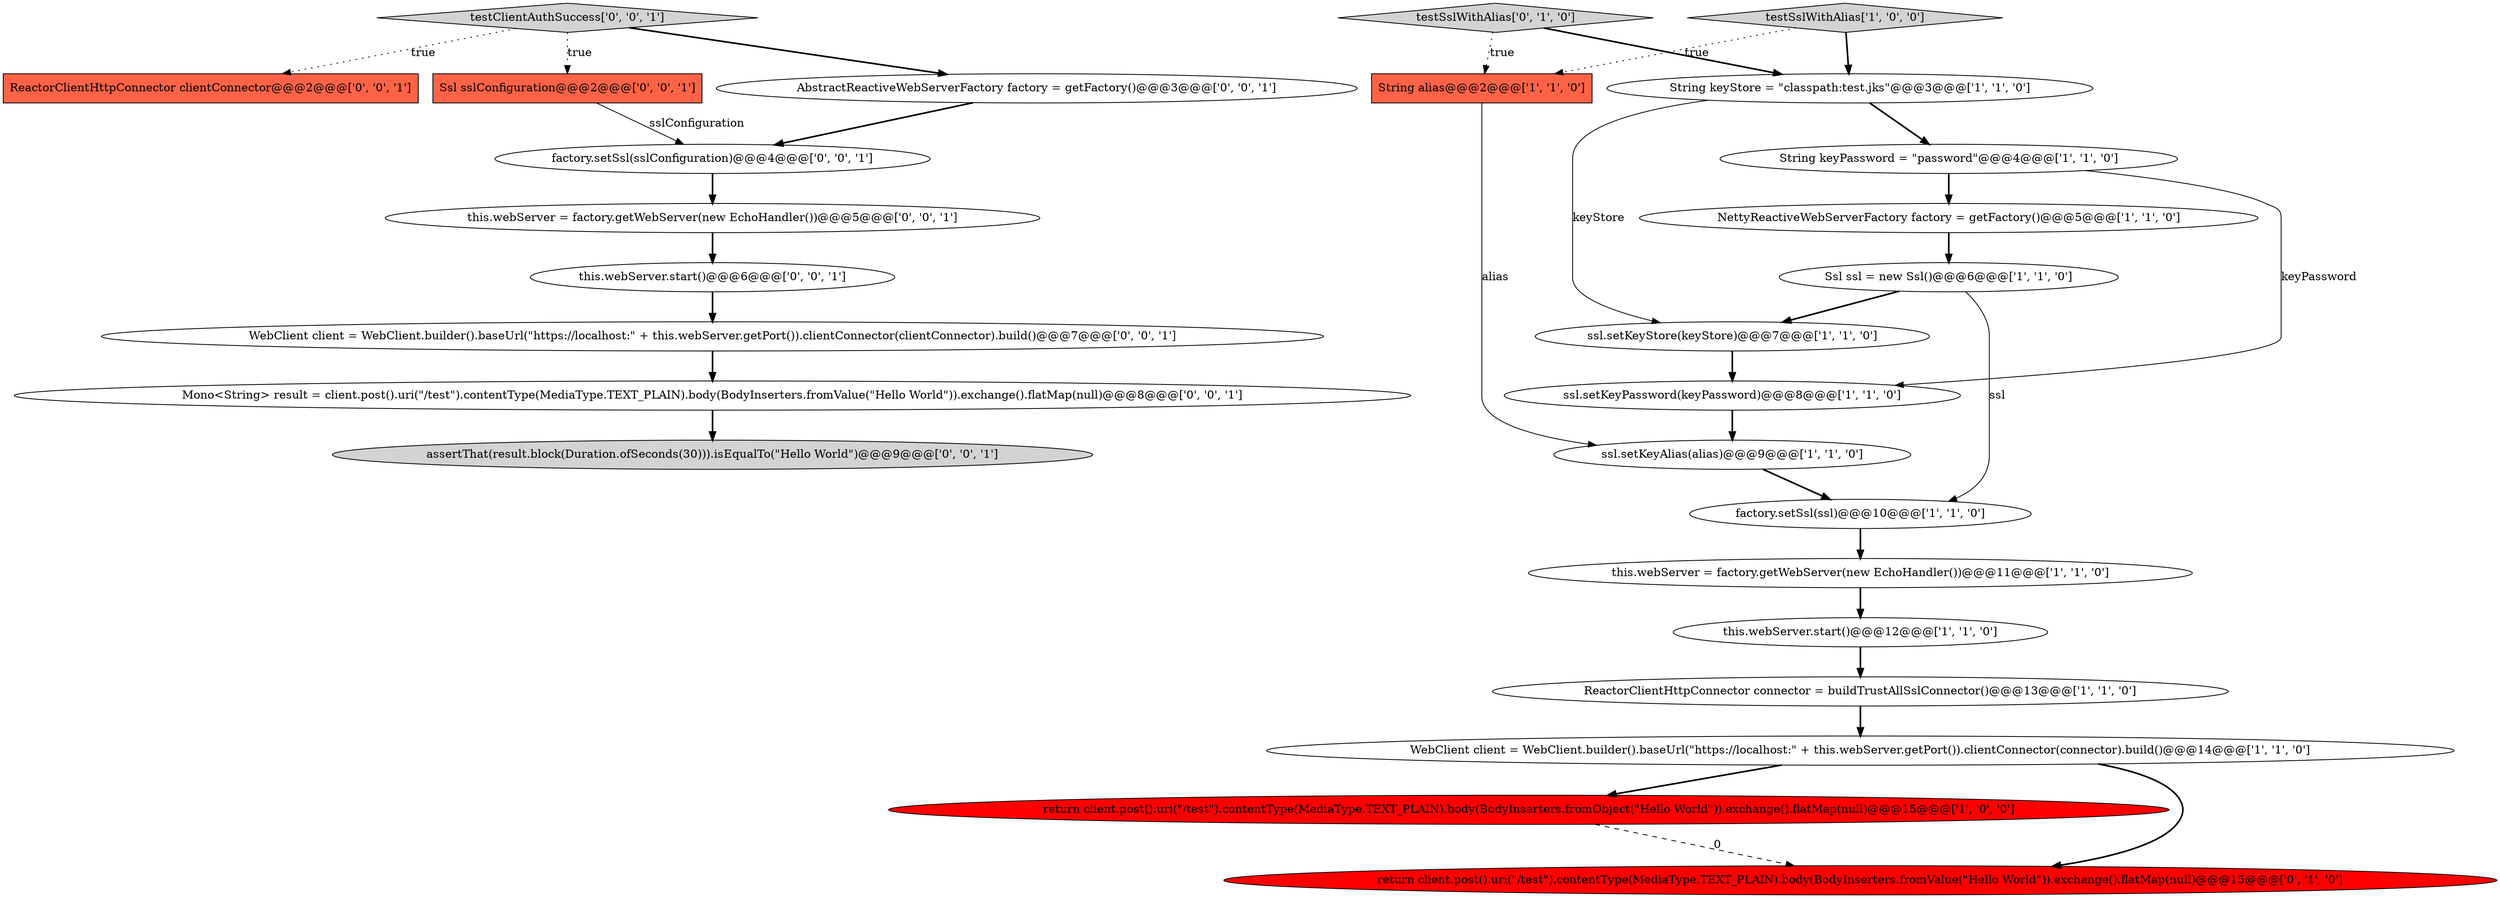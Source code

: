 digraph {
25 [style = filled, label = "ReactorClientHttpConnector clientConnector@@@2@@@['0', '0', '1']", fillcolor = tomato, shape = box image = "AAA0AAABBB3BBB"];
4 [style = filled, label = "Ssl ssl = new Ssl()@@@6@@@['1', '1', '0']", fillcolor = white, shape = ellipse image = "AAA0AAABBB1BBB"];
6 [style = filled, label = "return client.post().uri(\"/test\").contentType(MediaType.TEXT_PLAIN).body(BodyInserters.fromObject(\"Hello World\")).exchange().flatMap(null)@@@15@@@['1', '0', '0']", fillcolor = red, shape = ellipse image = "AAA1AAABBB1BBB"];
20 [style = filled, label = "this.webServer = factory.getWebServer(new EchoHandler())@@@5@@@['0', '0', '1']", fillcolor = white, shape = ellipse image = "AAA0AAABBB3BBB"];
26 [style = filled, label = "Ssl sslConfiguration@@@2@@@['0', '0', '1']", fillcolor = tomato, shape = box image = "AAA0AAABBB3BBB"];
10 [style = filled, label = "this.webServer = factory.getWebServer(new EchoHandler())@@@11@@@['1', '1', '0']", fillcolor = white, shape = ellipse image = "AAA0AAABBB1BBB"];
3 [style = filled, label = "ReactorClientHttpConnector connector = buildTrustAllSslConnector()@@@13@@@['1', '1', '0']", fillcolor = white, shape = ellipse image = "AAA0AAABBB1BBB"];
5 [style = filled, label = "factory.setSsl(ssl)@@@10@@@['1', '1', '0']", fillcolor = white, shape = ellipse image = "AAA0AAABBB1BBB"];
2 [style = filled, label = "String alias@@@2@@@['1', '1', '0']", fillcolor = tomato, shape = box image = "AAA0AAABBB1BBB"];
16 [style = filled, label = "testSslWithAlias['0', '1', '0']", fillcolor = lightgray, shape = diamond image = "AAA0AAABBB2BBB"];
12 [style = filled, label = "testSslWithAlias['1', '0', '0']", fillcolor = lightgray, shape = diamond image = "AAA0AAABBB1BBB"];
14 [style = filled, label = "NettyReactiveWebServerFactory factory = getFactory()@@@5@@@['1', '1', '0']", fillcolor = white, shape = ellipse image = "AAA0AAABBB1BBB"];
17 [style = filled, label = "AbstractReactiveWebServerFactory factory = getFactory()@@@3@@@['0', '0', '1']", fillcolor = white, shape = ellipse image = "AAA0AAABBB3BBB"];
11 [style = filled, label = "String keyStore = \"classpath:test.jks\"@@@3@@@['1', '1', '0']", fillcolor = white, shape = ellipse image = "AAA0AAABBB1BBB"];
13 [style = filled, label = "WebClient client = WebClient.builder().baseUrl(\"https://localhost:\" + this.webServer.getPort()).clientConnector(connector).build()@@@14@@@['1', '1', '0']", fillcolor = white, shape = ellipse image = "AAA0AAABBB1BBB"];
1 [style = filled, label = "ssl.setKeyAlias(alias)@@@9@@@['1', '1', '0']", fillcolor = white, shape = ellipse image = "AAA0AAABBB1BBB"];
15 [style = filled, label = "return client.post().uri(\"/test\").contentType(MediaType.TEXT_PLAIN).body(BodyInserters.fromValue(\"Hello World\")).exchange().flatMap(null)@@@15@@@['0', '1', '0']", fillcolor = red, shape = ellipse image = "AAA1AAABBB2BBB"];
22 [style = filled, label = "testClientAuthSuccess['0', '0', '1']", fillcolor = lightgray, shape = diamond image = "AAA0AAABBB3BBB"];
23 [style = filled, label = "factory.setSsl(sslConfiguration)@@@4@@@['0', '0', '1']", fillcolor = white, shape = ellipse image = "AAA0AAABBB3BBB"];
24 [style = filled, label = "Mono<String> result = client.post().uri(\"/test\").contentType(MediaType.TEXT_PLAIN).body(BodyInserters.fromValue(\"Hello World\")).exchange().flatMap(null)@@@8@@@['0', '0', '1']", fillcolor = white, shape = ellipse image = "AAA0AAABBB3BBB"];
19 [style = filled, label = "assertThat(result.block(Duration.ofSeconds(30))).isEqualTo(\"Hello World\")@@@9@@@['0', '0', '1']", fillcolor = lightgray, shape = ellipse image = "AAA0AAABBB3BBB"];
7 [style = filled, label = "ssl.setKeyPassword(keyPassword)@@@8@@@['1', '1', '0']", fillcolor = white, shape = ellipse image = "AAA0AAABBB1BBB"];
21 [style = filled, label = "WebClient client = WebClient.builder().baseUrl(\"https://localhost:\" + this.webServer.getPort()).clientConnector(clientConnector).build()@@@7@@@['0', '0', '1']", fillcolor = white, shape = ellipse image = "AAA0AAABBB3BBB"];
0 [style = filled, label = "this.webServer.start()@@@12@@@['1', '1', '0']", fillcolor = white, shape = ellipse image = "AAA0AAABBB1BBB"];
8 [style = filled, label = "String keyPassword = \"password\"@@@4@@@['1', '1', '0']", fillcolor = white, shape = ellipse image = "AAA0AAABBB1BBB"];
9 [style = filled, label = "ssl.setKeyStore(keyStore)@@@7@@@['1', '1', '0']", fillcolor = white, shape = ellipse image = "AAA0AAABBB1BBB"];
18 [style = filled, label = "this.webServer.start()@@@6@@@['0', '0', '1']", fillcolor = white, shape = ellipse image = "AAA0AAABBB3BBB"];
1->5 [style = bold, label=""];
0->3 [style = bold, label=""];
4->9 [style = bold, label=""];
5->10 [style = bold, label=""];
23->20 [style = bold, label=""];
7->1 [style = bold, label=""];
16->11 [style = bold, label=""];
24->19 [style = bold, label=""];
16->2 [style = dotted, label="true"];
22->25 [style = dotted, label="true"];
26->23 [style = solid, label="sslConfiguration"];
12->11 [style = bold, label=""];
12->2 [style = dotted, label="true"];
11->9 [style = solid, label="keyStore"];
8->14 [style = bold, label=""];
21->24 [style = bold, label=""];
4->5 [style = solid, label="ssl"];
9->7 [style = bold, label=""];
17->23 [style = bold, label=""];
20->18 [style = bold, label=""];
22->26 [style = dotted, label="true"];
6->15 [style = dashed, label="0"];
8->7 [style = solid, label="keyPassword"];
10->0 [style = bold, label=""];
3->13 [style = bold, label=""];
22->17 [style = bold, label=""];
11->8 [style = bold, label=""];
13->15 [style = bold, label=""];
18->21 [style = bold, label=""];
13->6 [style = bold, label=""];
2->1 [style = solid, label="alias"];
14->4 [style = bold, label=""];
}
